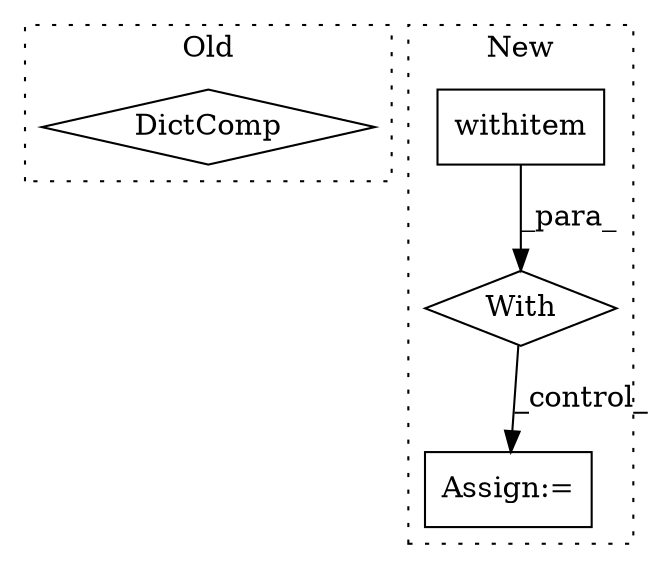 digraph G {
subgraph cluster0 {
1 [label="DictComp" a="84" s="4785" l="66" shape="diamond"];
label = "Old";
style="dotted";
}
subgraph cluster1 {
2 [label="With" a="39" s="4687,4697" l="5,24" shape="diamond"];
3 [label="withitem" a="49" s="4692" l="5" shape="box"];
4 [label="Assign:=" a="68" s="5258" l="3" shape="box"];
label = "New";
style="dotted";
}
2 -> 4 [label="_control_"];
3 -> 2 [label="_para_"];
}